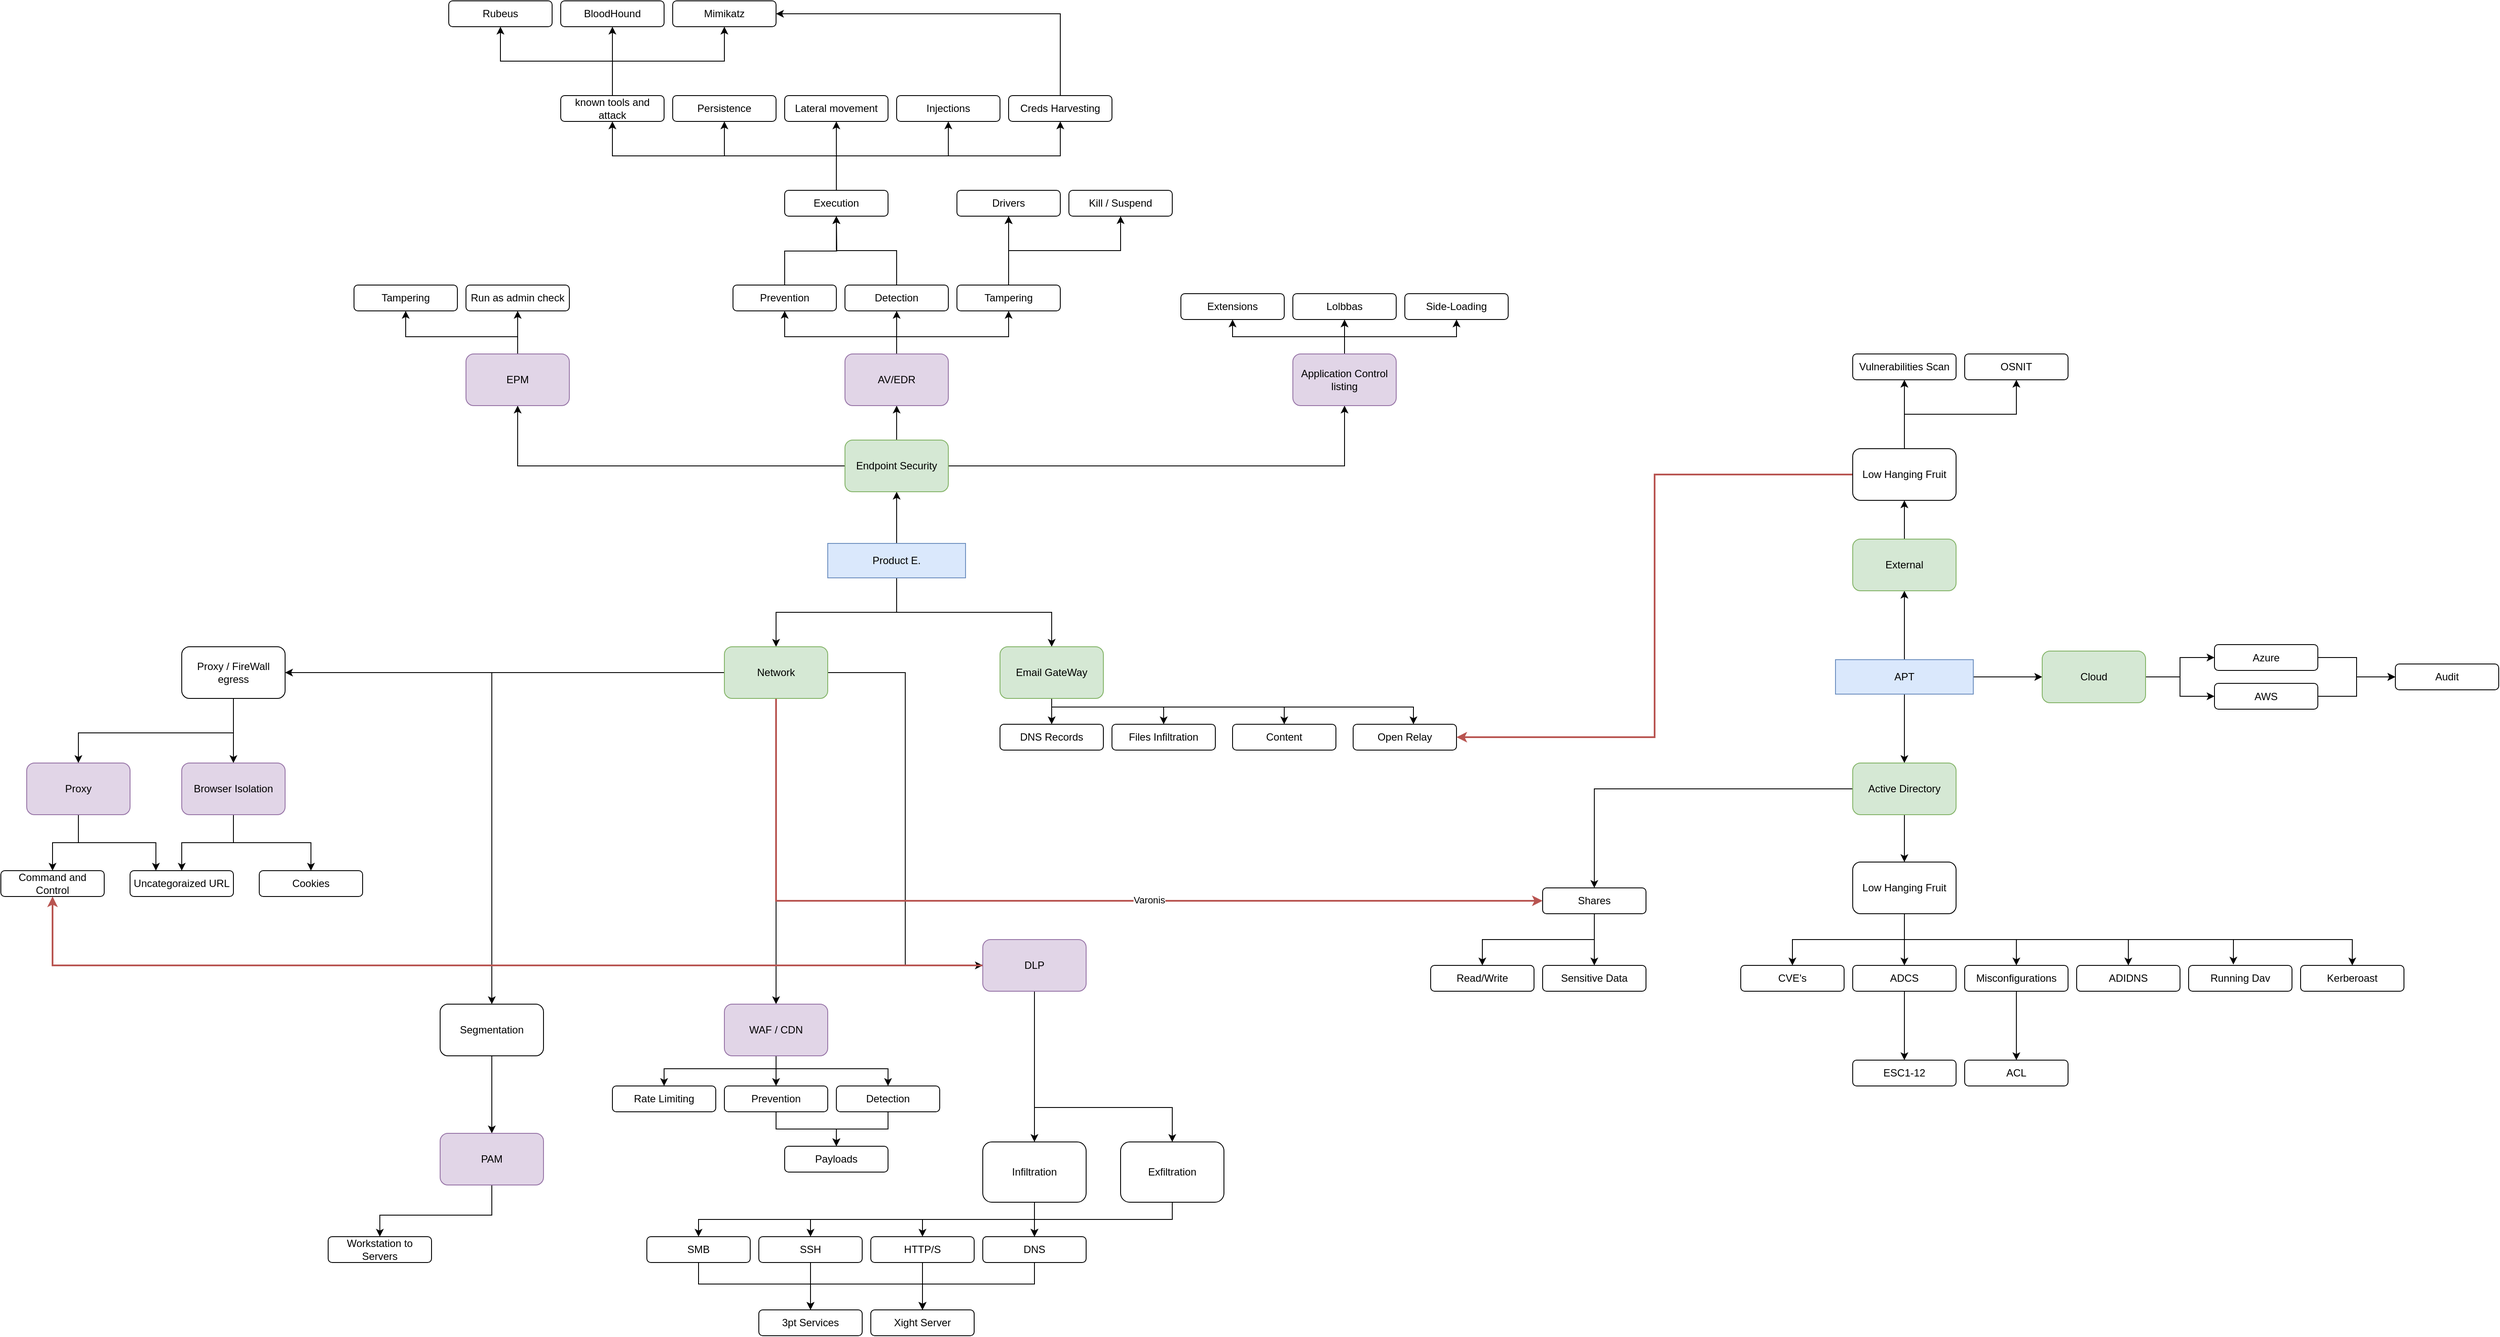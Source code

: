 <mxfile version="22.1.4" type="github">
  <diagram id="WKY5OjDPw6Oxltosxbnt" name="Page-1">
    <mxGraphModel dx="2359" dy="2022" grid="1" gridSize="10" guides="1" tooltips="1" connect="1" arrows="1" fold="1" page="1" pageScale="1" pageWidth="850" pageHeight="1100" math="0" shadow="0">
      <root>
        <mxCell id="0" />
        <mxCell id="1" parent="0" />
        <mxCell id="cOA8pEIspgwsPlg7-5SU-42" style="edgeStyle=orthogonalEdgeStyle;rounded=0;orthogonalLoop=1;jettySize=auto;html=1;entryX=0.5;entryY=0;entryDx=0;entryDy=0;" parent="1" source="cOA8pEIspgwsPlg7-5SU-3" target="cOA8pEIspgwsPlg7-5SU-5" edge="1">
          <mxGeometry relative="1" as="geometry" />
        </mxCell>
        <mxCell id="cOA8pEIspgwsPlg7-5SU-52" style="edgeStyle=orthogonalEdgeStyle;rounded=0;orthogonalLoop=1;jettySize=auto;html=1;" parent="1" source="cOA8pEIspgwsPlg7-5SU-3" target="cOA8pEIspgwsPlg7-5SU-7" edge="1">
          <mxGeometry relative="1" as="geometry">
            <Array as="points">
              <mxPoint x="280" y="280" />
              <mxPoint x="460" y="280" />
            </Array>
          </mxGeometry>
        </mxCell>
        <mxCell id="buJ9CacG_YuytnTNxGgd-8" style="edgeStyle=orthogonalEdgeStyle;rounded=0;orthogonalLoop=1;jettySize=auto;html=1;entryX=0.5;entryY=1;entryDx=0;entryDy=0;" parent="1" source="cOA8pEIspgwsPlg7-5SU-3" target="cOA8pEIspgwsPlg7-5SU-6" edge="1">
          <mxGeometry relative="1" as="geometry" />
        </mxCell>
        <mxCell id="cOA8pEIspgwsPlg7-5SU-3" value="Product E." style="rounded=0;whiteSpace=wrap;html=1;fillColor=#dae8fc;strokeColor=#6c8ebf;" parent="1" vertex="1">
          <mxGeometry x="200" y="200" width="160" height="40" as="geometry" />
        </mxCell>
        <mxCell id="cOA8pEIspgwsPlg7-5SU-55" style="edgeStyle=orthogonalEdgeStyle;rounded=0;orthogonalLoop=1;jettySize=auto;html=1;" parent="1" source="cOA8pEIspgwsPlg7-5SU-4" target="cOA8pEIspgwsPlg7-5SU-8" edge="1">
          <mxGeometry relative="1" as="geometry" />
        </mxCell>
        <mxCell id="gjqITfuBYD3FeMsKbYDt-17" style="edgeStyle=orthogonalEdgeStyle;rounded=0;orthogonalLoop=1;jettySize=auto;html=1;entryX=0.5;entryY=1;entryDx=0;entryDy=0;" parent="1" source="cOA8pEIspgwsPlg7-5SU-4" target="cOA8pEIspgwsPlg7-5SU-53" edge="1">
          <mxGeometry relative="1" as="geometry" />
        </mxCell>
        <mxCell id="_53LT3WHheIqpwOlbUdR-30" style="edgeStyle=orthogonalEdgeStyle;rounded=0;orthogonalLoop=1;jettySize=auto;html=1;entryX=0;entryY=0.5;entryDx=0;entryDy=0;" parent="1" source="cOA8pEIspgwsPlg7-5SU-4" target="_53LT3WHheIqpwOlbUdR-29" edge="1">
          <mxGeometry relative="1" as="geometry" />
        </mxCell>
        <mxCell id="cOA8pEIspgwsPlg7-5SU-4" value="APT" style="rounded=0;whiteSpace=wrap;html=1;fillColor=#dae8fc;strokeColor=#6c8ebf;" parent="1" vertex="1">
          <mxGeometry x="1370" y="335" width="160" height="40" as="geometry" />
        </mxCell>
        <mxCell id="cOA8pEIspgwsPlg7-5SU-11" style="edgeStyle=orthogonalEdgeStyle;rounded=0;orthogonalLoop=1;jettySize=auto;html=1;" parent="1" source="cOA8pEIspgwsPlg7-5SU-5" target="cOA8pEIspgwsPlg7-5SU-10" edge="1">
          <mxGeometry relative="1" as="geometry">
            <mxPoint x="140" y="460" as="sourcePoint" />
          </mxGeometry>
        </mxCell>
        <mxCell id="buJ9CacG_YuytnTNxGgd-16" style="edgeStyle=orthogonalEdgeStyle;rounded=0;orthogonalLoop=1;jettySize=auto;html=1;entryX=0;entryY=0.5;entryDx=0;entryDy=0;" parent="1" source="cOA8pEIspgwsPlg7-5SU-5" target="cOA8pEIspgwsPlg7-5SU-21" edge="1">
          <mxGeometry relative="1" as="geometry" />
        </mxCell>
        <mxCell id="buJ9CacG_YuytnTNxGgd-18" style="edgeStyle=orthogonalEdgeStyle;rounded=0;orthogonalLoop=1;jettySize=auto;html=1;entryX=0.5;entryY=0;entryDx=0;entryDy=0;" parent="1" source="cOA8pEIspgwsPlg7-5SU-5" target="cOA8pEIspgwsPlg7-5SU-12" edge="1">
          <mxGeometry relative="1" as="geometry" />
        </mxCell>
        <mxCell id="y4sfPag-elixPMi7chZE-2" style="edgeStyle=orthogonalEdgeStyle;rounded=0;orthogonalLoop=1;jettySize=auto;html=1;entryX=0;entryY=0.5;entryDx=0;entryDy=0;fillColor=#f8cecc;strokeColor=#b85450;strokeWidth=2;" edge="1" parent="1" source="cOA8pEIspgwsPlg7-5SU-5" target="gjqITfuBYD3FeMsKbYDt-27">
          <mxGeometry relative="1" as="geometry">
            <Array as="points">
              <mxPoint x="140" y="615" />
            </Array>
          </mxGeometry>
        </mxCell>
        <mxCell id="y4sfPag-elixPMi7chZE-26" value="Varonis" style="edgeLabel;html=1;align=center;verticalAlign=middle;resizable=0;points=[];" vertex="1" connectable="0" parent="y4sfPag-elixPMi7chZE-2">
          <mxGeometry x="0.188" y="1" relative="1" as="geometry">
            <mxPoint x="-1" as="offset" />
          </mxGeometry>
        </mxCell>
        <mxCell id="y4sfPag-elixPMi7chZE-3" style="edgeStyle=orthogonalEdgeStyle;rounded=0;orthogonalLoop=1;jettySize=auto;html=1;entryX=1;entryY=0.5;entryDx=0;entryDy=0;" edge="1" parent="1" source="cOA8pEIspgwsPlg7-5SU-5" target="cOA8pEIspgwsPlg7-5SU-40">
          <mxGeometry relative="1" as="geometry" />
        </mxCell>
        <mxCell id="cOA8pEIspgwsPlg7-5SU-5" value="Network" style="rounded=1;whiteSpace=wrap;html=1;fillColor=#d5e8d4;strokeColor=#82b366;" parent="1" vertex="1">
          <mxGeometry x="80" y="320" width="120" height="60" as="geometry" />
        </mxCell>
        <mxCell id="buJ9CacG_YuytnTNxGgd-10" style="edgeStyle=orthogonalEdgeStyle;rounded=0;orthogonalLoop=1;jettySize=auto;html=1;exitX=0.5;exitY=0;exitDx=0;exitDy=0;entryX=0.5;entryY=1;entryDx=0;entryDy=0;" parent="1" source="cOA8pEIspgwsPlg7-5SU-6" target="cOA8pEIspgwsPlg7-5SU-44" edge="1">
          <mxGeometry relative="1" as="geometry" />
        </mxCell>
        <mxCell id="buJ9CacG_YuytnTNxGgd-14" style="edgeStyle=orthogonalEdgeStyle;rounded=0;orthogonalLoop=1;jettySize=auto;html=1;entryX=0.5;entryY=1;entryDx=0;entryDy=0;" parent="1" source="cOA8pEIspgwsPlg7-5SU-6" target="buJ9CacG_YuytnTNxGgd-5" edge="1">
          <mxGeometry relative="1" as="geometry" />
        </mxCell>
        <mxCell id="buJ9CacG_YuytnTNxGgd-15" style="edgeStyle=orthogonalEdgeStyle;rounded=0;orthogonalLoop=1;jettySize=auto;html=1;entryX=0.5;entryY=1;entryDx=0;entryDy=0;" parent="1" source="cOA8pEIspgwsPlg7-5SU-6" target="buJ9CacG_YuytnTNxGgd-4" edge="1">
          <mxGeometry relative="1" as="geometry" />
        </mxCell>
        <mxCell id="cOA8pEIspgwsPlg7-5SU-6" value="Endpoint Security" style="rounded=1;whiteSpace=wrap;html=1;fillColor=#d5e8d4;strokeColor=#82b366;" parent="1" vertex="1">
          <mxGeometry x="220" y="80" width="120" height="60" as="geometry" />
        </mxCell>
        <mxCell id="cOA8pEIspgwsPlg7-5SU-58" style="edgeStyle=orthogonalEdgeStyle;rounded=0;orthogonalLoop=1;jettySize=auto;html=1;" parent="1" source="cOA8pEIspgwsPlg7-5SU-7" target="cOA8pEIspgwsPlg7-5SU-57" edge="1">
          <mxGeometry relative="1" as="geometry" />
        </mxCell>
        <mxCell id="cOA8pEIspgwsPlg7-5SU-62" style="edgeStyle=orthogonalEdgeStyle;rounded=0;orthogonalLoop=1;jettySize=auto;html=1;entryX=0.5;entryY=0;entryDx=0;entryDy=0;" parent="1" source="cOA8pEIspgwsPlg7-5SU-7" target="cOA8pEIspgwsPlg7-5SU-59" edge="1">
          <mxGeometry relative="1" as="geometry">
            <Array as="points">
              <mxPoint x="460" y="390" />
              <mxPoint x="590" y="390" />
            </Array>
          </mxGeometry>
        </mxCell>
        <mxCell id="cOA8pEIspgwsPlg7-5SU-66" style="edgeStyle=orthogonalEdgeStyle;rounded=0;orthogonalLoop=1;jettySize=auto;html=1;" parent="1" source="cOA8pEIspgwsPlg7-5SU-7" target="cOA8pEIspgwsPlg7-5SU-60" edge="1">
          <mxGeometry relative="1" as="geometry">
            <Array as="points">
              <mxPoint x="460" y="390" />
              <mxPoint x="730" y="390" />
            </Array>
          </mxGeometry>
        </mxCell>
        <mxCell id="cOA8pEIspgwsPlg7-5SU-72" style="edgeStyle=orthogonalEdgeStyle;rounded=0;orthogonalLoop=1;jettySize=auto;html=1;" parent="1" source="cOA8pEIspgwsPlg7-5SU-7" target="cOA8pEIspgwsPlg7-5SU-61" edge="1">
          <mxGeometry relative="1" as="geometry">
            <Array as="points">
              <mxPoint x="460" y="390" />
              <mxPoint x="880" y="390" />
            </Array>
          </mxGeometry>
        </mxCell>
        <mxCell id="cOA8pEIspgwsPlg7-5SU-7" value="Email GateWay" style="rounded=1;whiteSpace=wrap;html=1;fillColor=#d5e8d4;strokeColor=#82b366;" parent="1" vertex="1">
          <mxGeometry x="400" y="320" width="120" height="60" as="geometry" />
        </mxCell>
        <mxCell id="gjqITfuBYD3FeMsKbYDt-23" style="edgeStyle=orthogonalEdgeStyle;rounded=0;orthogonalLoop=1;jettySize=auto;html=1;entryX=0.5;entryY=0;entryDx=0;entryDy=0;" parent="1" source="cOA8pEIspgwsPlg7-5SU-8" target="gjqITfuBYD3FeMsKbYDt-18" edge="1">
          <mxGeometry relative="1" as="geometry" />
        </mxCell>
        <mxCell id="gjqITfuBYD3FeMsKbYDt-28" style="edgeStyle=orthogonalEdgeStyle;rounded=0;orthogonalLoop=1;jettySize=auto;html=1;" parent="1" source="cOA8pEIspgwsPlg7-5SU-8" target="gjqITfuBYD3FeMsKbYDt-27" edge="1">
          <mxGeometry relative="1" as="geometry" />
        </mxCell>
        <mxCell id="cOA8pEIspgwsPlg7-5SU-8" value="Active Directory" style="rounded=1;whiteSpace=wrap;html=1;fillColor=#d5e8d4;strokeColor=#82b366;" parent="1" vertex="1">
          <mxGeometry x="1390" y="455" width="120" height="60" as="geometry" />
        </mxCell>
        <mxCell id="buJ9CacG_YuytnTNxGgd-25" style="edgeStyle=orthogonalEdgeStyle;rounded=0;orthogonalLoop=1;jettySize=auto;html=1;entryX=0.5;entryY=0;entryDx=0;entryDy=0;" parent="1" source="cOA8pEIspgwsPlg7-5SU-10" target="cOA8pEIspgwsPlg7-5SU-17" edge="1">
          <mxGeometry relative="1" as="geometry">
            <Array as="points">
              <mxPoint x="140" y="810" />
              <mxPoint x="10" y="810" />
            </Array>
          </mxGeometry>
        </mxCell>
        <mxCell id="y4sfPag-elixPMi7chZE-29" style="edgeStyle=orthogonalEdgeStyle;rounded=0;orthogonalLoop=1;jettySize=auto;html=1;" edge="1" parent="1" source="cOA8pEIspgwsPlg7-5SU-10" target="y4sfPag-elixPMi7chZE-27">
          <mxGeometry relative="1" as="geometry" />
        </mxCell>
        <mxCell id="y4sfPag-elixPMi7chZE-31" style="edgeStyle=orthogonalEdgeStyle;rounded=0;orthogonalLoop=1;jettySize=auto;html=1;entryX=0.5;entryY=0;entryDx=0;entryDy=0;" edge="1" parent="1" source="cOA8pEIspgwsPlg7-5SU-10" target="y4sfPag-elixPMi7chZE-28">
          <mxGeometry relative="1" as="geometry">
            <Array as="points">
              <mxPoint x="140" y="810" />
              <mxPoint x="270" y="810" />
            </Array>
          </mxGeometry>
        </mxCell>
        <mxCell id="cOA8pEIspgwsPlg7-5SU-10" value="WAF / CDN" style="rounded=1;whiteSpace=wrap;html=1;fillColor=#e1d5e7;strokeColor=#9673a6;" parent="1" vertex="1">
          <mxGeometry x="80" y="735" width="120" height="60" as="geometry" />
        </mxCell>
        <mxCell id="buJ9CacG_YuytnTNxGgd-1" style="edgeStyle=orthogonalEdgeStyle;rounded=0;orthogonalLoop=1;jettySize=auto;html=1;" parent="1" source="cOA8pEIspgwsPlg7-5SU-12" edge="1">
          <mxGeometry relative="1" as="geometry">
            <mxPoint x="-190" y="885" as="targetPoint" />
          </mxGeometry>
        </mxCell>
        <mxCell id="cOA8pEIspgwsPlg7-5SU-12" value="Segmentation" style="rounded=1;whiteSpace=wrap;html=1;" parent="1" vertex="1">
          <mxGeometry x="-250" y="735" width="120" height="60" as="geometry" />
        </mxCell>
        <mxCell id="cOA8pEIspgwsPlg7-5SU-14" value="Payloads" style="rounded=1;whiteSpace=wrap;html=1;" parent="1" vertex="1">
          <mxGeometry x="150" y="900" width="120" height="30" as="geometry" />
        </mxCell>
        <mxCell id="cOA8pEIspgwsPlg7-5SU-17" value="Rate Limiting" style="rounded=1;whiteSpace=wrap;html=1;" parent="1" vertex="1">
          <mxGeometry x="-50" y="830" width="120" height="30" as="geometry" />
        </mxCell>
        <mxCell id="cOA8pEIspgwsPlg7-5SU-24" style="edgeStyle=orthogonalEdgeStyle;rounded=0;orthogonalLoop=1;jettySize=auto;html=1;" parent="1" source="cOA8pEIspgwsPlg7-5SU-21" target="cOA8pEIspgwsPlg7-5SU-23" edge="1">
          <mxGeometry relative="1" as="geometry" />
        </mxCell>
        <mxCell id="cOA8pEIspgwsPlg7-5SU-26" style="edgeStyle=orthogonalEdgeStyle;rounded=0;orthogonalLoop=1;jettySize=auto;html=1;entryX=0.5;entryY=0;entryDx=0;entryDy=0;" parent="1" source="cOA8pEIspgwsPlg7-5SU-21" target="cOA8pEIspgwsPlg7-5SU-25" edge="1">
          <mxGeometry relative="1" as="geometry">
            <Array as="points">
              <mxPoint x="440" y="855" />
              <mxPoint x="600" y="855" />
            </Array>
          </mxGeometry>
        </mxCell>
        <mxCell id="y4sfPag-elixPMi7chZE-9" style="edgeStyle=orthogonalEdgeStyle;rounded=0;orthogonalLoop=1;jettySize=auto;html=1;entryX=0.5;entryY=1;entryDx=0;entryDy=0;fillColor=#f8cecc;strokeColor=#b85450;strokeWidth=2;" edge="1" parent="1" source="cOA8pEIspgwsPlg7-5SU-21" target="_53LT3WHheIqpwOlbUdR-2">
          <mxGeometry relative="1" as="geometry" />
        </mxCell>
        <mxCell id="cOA8pEIspgwsPlg7-5SU-21" value="DLP" style="rounded=1;whiteSpace=wrap;html=1;fillColor=#e1d5e7;strokeColor=#9673a6;" parent="1" vertex="1">
          <mxGeometry x="380" y="660" width="120" height="60" as="geometry" />
        </mxCell>
        <mxCell id="cOA8pEIspgwsPlg7-5SU-28" value="" style="edgeStyle=orthogonalEdgeStyle;rounded=0;orthogonalLoop=1;jettySize=auto;html=1;" parent="1" source="cOA8pEIspgwsPlg7-5SU-23" target="cOA8pEIspgwsPlg7-5SU-27" edge="1">
          <mxGeometry relative="1" as="geometry" />
        </mxCell>
        <mxCell id="buJ9CacG_YuytnTNxGgd-32" style="edgeStyle=orthogonalEdgeStyle;rounded=0;orthogonalLoop=1;jettySize=auto;html=1;entryX=0.5;entryY=0;entryDx=0;entryDy=0;" parent="1" source="cOA8pEIspgwsPlg7-5SU-23" target="buJ9CacG_YuytnTNxGgd-31" edge="1">
          <mxGeometry relative="1" as="geometry">
            <Array as="points">
              <mxPoint x="440" y="985" />
              <mxPoint x="50" y="985" />
            </Array>
          </mxGeometry>
        </mxCell>
        <mxCell id="cOA8pEIspgwsPlg7-5SU-23" value="Infiltration" style="rounded=1;whiteSpace=wrap;html=1;" parent="1" vertex="1">
          <mxGeometry x="380" y="895" width="120" height="70" as="geometry" />
        </mxCell>
        <mxCell id="cOA8pEIspgwsPlg7-5SU-36" value="" style="edgeStyle=orthogonalEdgeStyle;rounded=0;orthogonalLoop=1;jettySize=auto;html=1;entryX=0.5;entryY=0;entryDx=0;entryDy=0;" parent="1" source="cOA8pEIspgwsPlg7-5SU-25" target="cOA8pEIspgwsPlg7-5SU-27" edge="1">
          <mxGeometry relative="1" as="geometry">
            <mxPoint x="600" y="1050" as="targetPoint" />
            <Array as="points">
              <mxPoint x="600" y="985" />
              <mxPoint x="440" y="985" />
            </Array>
          </mxGeometry>
        </mxCell>
        <mxCell id="cOA8pEIspgwsPlg7-5SU-38" style="edgeStyle=orthogonalEdgeStyle;rounded=0;orthogonalLoop=1;jettySize=auto;html=1;" parent="1" source="cOA8pEIspgwsPlg7-5SU-25" target="cOA8pEIspgwsPlg7-5SU-29" edge="1">
          <mxGeometry relative="1" as="geometry">
            <Array as="points">
              <mxPoint x="600" y="985" />
              <mxPoint x="310" y="985" />
            </Array>
          </mxGeometry>
        </mxCell>
        <mxCell id="cOA8pEIspgwsPlg7-5SU-39" style="edgeStyle=orthogonalEdgeStyle;rounded=0;orthogonalLoop=1;jettySize=auto;html=1;entryX=0.5;entryY=0;entryDx=0;entryDy=0;" parent="1" source="cOA8pEIspgwsPlg7-5SU-25" target="cOA8pEIspgwsPlg7-5SU-30" edge="1">
          <mxGeometry relative="1" as="geometry">
            <Array as="points">
              <mxPoint x="600" y="985" />
              <mxPoint x="180" y="985" />
            </Array>
          </mxGeometry>
        </mxCell>
        <mxCell id="cOA8pEIspgwsPlg7-5SU-25" value="Exfiltration" style="rounded=1;whiteSpace=wrap;html=1;" parent="1" vertex="1">
          <mxGeometry x="540" y="895" width="120" height="70" as="geometry" />
        </mxCell>
        <mxCell id="y4sfPag-elixPMi7chZE-15" style="edgeStyle=orthogonalEdgeStyle;rounded=0;orthogonalLoop=1;jettySize=auto;html=1;entryX=0.5;entryY=0;entryDx=0;entryDy=0;" edge="1" parent="1" source="cOA8pEIspgwsPlg7-5SU-27" target="y4sfPag-elixPMi7chZE-10">
          <mxGeometry relative="1" as="geometry">
            <Array as="points">
              <mxPoint x="440" y="1060" />
              <mxPoint x="310" y="1060" />
            </Array>
          </mxGeometry>
        </mxCell>
        <mxCell id="cOA8pEIspgwsPlg7-5SU-27" value="DNS" style="rounded=1;whiteSpace=wrap;html=1;" parent="1" vertex="1">
          <mxGeometry x="380" y="1005" width="120" height="30" as="geometry" />
        </mxCell>
        <mxCell id="y4sfPag-elixPMi7chZE-16" style="edgeStyle=orthogonalEdgeStyle;rounded=0;orthogonalLoop=1;jettySize=auto;html=1;" edge="1" parent="1" source="cOA8pEIspgwsPlg7-5SU-29">
          <mxGeometry relative="1" as="geometry">
            <mxPoint x="310" y="1110.0" as="targetPoint" />
          </mxGeometry>
        </mxCell>
        <mxCell id="y4sfPag-elixPMi7chZE-17" style="edgeStyle=orthogonalEdgeStyle;rounded=0;orthogonalLoop=1;jettySize=auto;html=1;" edge="1" parent="1" source="cOA8pEIspgwsPlg7-5SU-29" target="y4sfPag-elixPMi7chZE-14">
          <mxGeometry relative="1" as="geometry">
            <Array as="points">
              <mxPoint x="310" y="1060" />
              <mxPoint x="180" y="1060" />
            </Array>
          </mxGeometry>
        </mxCell>
        <mxCell id="cOA8pEIspgwsPlg7-5SU-29" value="HTTP/S" style="rounded=1;whiteSpace=wrap;html=1;" parent="1" vertex="1">
          <mxGeometry x="250" y="1005" width="120" height="30" as="geometry" />
        </mxCell>
        <mxCell id="y4sfPag-elixPMi7chZE-18" style="edgeStyle=orthogonalEdgeStyle;rounded=0;orthogonalLoop=1;jettySize=auto;html=1;entryX=0.5;entryY=0;entryDx=0;entryDy=0;" edge="1" parent="1" source="cOA8pEIspgwsPlg7-5SU-30" target="y4sfPag-elixPMi7chZE-14">
          <mxGeometry relative="1" as="geometry" />
        </mxCell>
        <mxCell id="y4sfPag-elixPMi7chZE-19" style="edgeStyle=orthogonalEdgeStyle;rounded=0;orthogonalLoop=1;jettySize=auto;html=1;entryX=0.5;entryY=0;entryDx=0;entryDy=0;" edge="1" parent="1" source="cOA8pEIspgwsPlg7-5SU-30" target="y4sfPag-elixPMi7chZE-10">
          <mxGeometry relative="1" as="geometry">
            <Array as="points">
              <mxPoint x="180" y="1060" />
              <mxPoint x="310" y="1060" />
            </Array>
          </mxGeometry>
        </mxCell>
        <mxCell id="cOA8pEIspgwsPlg7-5SU-30" value="SSH" style="rounded=1;whiteSpace=wrap;html=1;" parent="1" vertex="1">
          <mxGeometry x="120" y="1005" width="120" height="30" as="geometry" />
        </mxCell>
        <mxCell id="buJ9CacG_YuytnTNxGgd-29" style="edgeStyle=orthogonalEdgeStyle;rounded=0;orthogonalLoop=1;jettySize=auto;html=1;entryX=0.5;entryY=0;entryDx=0;entryDy=0;" parent="1" source="cOA8pEIspgwsPlg7-5SU-40" target="buJ9CacG_YuytnTNxGgd-27" edge="1">
          <mxGeometry relative="1" as="geometry" />
        </mxCell>
        <mxCell id="y4sfPag-elixPMi7chZE-8" style="edgeStyle=orthogonalEdgeStyle;rounded=0;orthogonalLoop=1;jettySize=auto;html=1;" edge="1" parent="1" source="cOA8pEIspgwsPlg7-5SU-40" target="y4sfPag-elixPMi7chZE-1">
          <mxGeometry relative="1" as="geometry">
            <Array as="points">
              <mxPoint x="-490" y="420" />
              <mxPoint x="-670" y="420" />
            </Array>
          </mxGeometry>
        </mxCell>
        <mxCell id="cOA8pEIspgwsPlg7-5SU-40" value="Proxy / FireWall egress" style="rounded=1;whiteSpace=wrap;html=1;" parent="1" vertex="1">
          <mxGeometry x="-550" y="320" width="120" height="60" as="geometry" />
        </mxCell>
        <mxCell id="buJ9CacG_YuytnTNxGgd-11" style="edgeStyle=orthogonalEdgeStyle;rounded=0;orthogonalLoop=1;jettySize=auto;html=1;" parent="1" source="cOA8pEIspgwsPlg7-5SU-44" target="cOA8pEIspgwsPlg7-5SU-48" edge="1">
          <mxGeometry relative="1" as="geometry" />
        </mxCell>
        <mxCell id="buJ9CacG_YuytnTNxGgd-12" style="edgeStyle=orthogonalEdgeStyle;rounded=0;orthogonalLoop=1;jettySize=auto;html=1;entryX=0.5;entryY=1;entryDx=0;entryDy=0;" parent="1" source="cOA8pEIspgwsPlg7-5SU-44" target="cOA8pEIspgwsPlg7-5SU-49" edge="1">
          <mxGeometry relative="1" as="geometry">
            <Array as="points">
              <mxPoint x="280" y="-40" />
              <mxPoint x="410" y="-40" />
            </Array>
          </mxGeometry>
        </mxCell>
        <mxCell id="buJ9CacG_YuytnTNxGgd-13" style="edgeStyle=orthogonalEdgeStyle;rounded=0;orthogonalLoop=1;jettySize=auto;html=1;entryX=0.5;entryY=1;entryDx=0;entryDy=0;" parent="1" source="cOA8pEIspgwsPlg7-5SU-44" target="cOA8pEIspgwsPlg7-5SU-46" edge="1">
          <mxGeometry relative="1" as="geometry">
            <Array as="points">
              <mxPoint x="280" y="-40" />
              <mxPoint x="150" y="-40" />
            </Array>
          </mxGeometry>
        </mxCell>
        <mxCell id="cOA8pEIspgwsPlg7-5SU-44" value="AV/EDR" style="rounded=1;whiteSpace=wrap;html=1;fillColor=#e1d5e7;strokeColor=#9673a6;" parent="1" vertex="1">
          <mxGeometry x="220" y="-20" width="120" height="60" as="geometry" />
        </mxCell>
        <mxCell id="gjqITfuBYD3FeMsKbYDt-8" style="edgeStyle=orthogonalEdgeStyle;rounded=0;orthogonalLoop=1;jettySize=auto;html=1;" parent="1" source="cOA8pEIspgwsPlg7-5SU-46" edge="1">
          <mxGeometry relative="1" as="geometry">
            <mxPoint x="210" y="-180" as="targetPoint" />
          </mxGeometry>
        </mxCell>
        <mxCell id="cOA8pEIspgwsPlg7-5SU-46" value="Prevention" style="rounded=1;whiteSpace=wrap;html=1;" parent="1" vertex="1">
          <mxGeometry x="90" y="-100" width="120" height="30" as="geometry" />
        </mxCell>
        <mxCell id="gjqITfuBYD3FeMsKbYDt-7" style="edgeStyle=orthogonalEdgeStyle;rounded=0;orthogonalLoop=1;jettySize=auto;html=1;" parent="1" source="cOA8pEIspgwsPlg7-5SU-48" target="gjqITfuBYD3FeMsKbYDt-6" edge="1">
          <mxGeometry relative="1" as="geometry" />
        </mxCell>
        <mxCell id="cOA8pEIspgwsPlg7-5SU-48" value="Detection" style="rounded=1;whiteSpace=wrap;html=1;" parent="1" vertex="1">
          <mxGeometry x="220" y="-100" width="120" height="30" as="geometry" />
        </mxCell>
        <mxCell id="gjqITfuBYD3FeMsKbYDt-2" value="" style="edgeStyle=orthogonalEdgeStyle;rounded=0;orthogonalLoop=1;jettySize=auto;html=1;" parent="1" source="cOA8pEIspgwsPlg7-5SU-49" target="gjqITfuBYD3FeMsKbYDt-1" edge="1">
          <mxGeometry relative="1" as="geometry" />
        </mxCell>
        <mxCell id="gjqITfuBYD3FeMsKbYDt-3" value="" style="edgeStyle=orthogonalEdgeStyle;rounded=0;orthogonalLoop=1;jettySize=auto;html=1;" parent="1" source="cOA8pEIspgwsPlg7-5SU-49" target="gjqITfuBYD3FeMsKbYDt-1" edge="1">
          <mxGeometry relative="1" as="geometry" />
        </mxCell>
        <mxCell id="gjqITfuBYD3FeMsKbYDt-5" style="edgeStyle=orthogonalEdgeStyle;rounded=0;orthogonalLoop=1;jettySize=auto;html=1;entryX=0.5;entryY=1;entryDx=0;entryDy=0;" parent="1" source="cOA8pEIspgwsPlg7-5SU-49" target="gjqITfuBYD3FeMsKbYDt-4" edge="1">
          <mxGeometry relative="1" as="geometry">
            <Array as="points">
              <mxPoint x="410" y="-140" />
              <mxPoint x="540" y="-140" />
            </Array>
          </mxGeometry>
        </mxCell>
        <mxCell id="cOA8pEIspgwsPlg7-5SU-49" value="Tampering" style="rounded=1;whiteSpace=wrap;html=1;" parent="1" vertex="1">
          <mxGeometry x="350" y="-100" width="120" height="30" as="geometry" />
        </mxCell>
        <mxCell id="gjqITfuBYD3FeMsKbYDt-24" style="edgeStyle=orthogonalEdgeStyle;rounded=0;orthogonalLoop=1;jettySize=auto;html=1;entryX=0.5;entryY=1;entryDx=0;entryDy=0;" parent="1" source="cOA8pEIspgwsPlg7-5SU-53" target="gjqITfuBYD3FeMsKbYDt-19" edge="1">
          <mxGeometry relative="1" as="geometry" />
        </mxCell>
        <mxCell id="cOA8pEIspgwsPlg7-5SU-53" value="External" style="rounded=1;whiteSpace=wrap;html=1;fillColor=#d5e8d4;strokeColor=#82b366;" parent="1" vertex="1">
          <mxGeometry x="1390" y="195" width="120" height="60" as="geometry" />
        </mxCell>
        <mxCell id="cOA8pEIspgwsPlg7-5SU-57" value="DNS Records" style="rounded=1;whiteSpace=wrap;html=1;" parent="1" vertex="1">
          <mxGeometry x="400" y="410" width="120" height="30" as="geometry" />
        </mxCell>
        <mxCell id="cOA8pEIspgwsPlg7-5SU-59" value="Files Infiltration" style="rounded=1;whiteSpace=wrap;html=1;" parent="1" vertex="1">
          <mxGeometry x="530" y="410" width="120" height="30" as="geometry" />
        </mxCell>
        <mxCell id="cOA8pEIspgwsPlg7-5SU-60" value="Content" style="rounded=1;whiteSpace=wrap;html=1;" parent="1" vertex="1">
          <mxGeometry x="670" y="410" width="120" height="30" as="geometry" />
        </mxCell>
        <mxCell id="cOA8pEIspgwsPlg7-5SU-61" value="Open Relay" style="rounded=1;whiteSpace=wrap;html=1;" parent="1" vertex="1">
          <mxGeometry x="810" y="410" width="120" height="30" as="geometry" />
        </mxCell>
        <mxCell id="buJ9CacG_YuytnTNxGgd-20" style="edgeStyle=orthogonalEdgeStyle;rounded=0;orthogonalLoop=1;jettySize=auto;html=1;" parent="1" source="buJ9CacG_YuytnTNxGgd-2" target="buJ9CacG_YuytnTNxGgd-19" edge="1">
          <mxGeometry relative="1" as="geometry">
            <Array as="points">
              <mxPoint x="-190" y="980" />
              <mxPoint x="-320" y="980" />
            </Array>
          </mxGeometry>
        </mxCell>
        <mxCell id="buJ9CacG_YuytnTNxGgd-2" value="PAM" style="rounded=1;whiteSpace=wrap;html=1;fillColor=#e1d5e7;strokeColor=#9673a6;" parent="1" vertex="1">
          <mxGeometry x="-250" y="885" width="120" height="60" as="geometry" />
        </mxCell>
        <mxCell id="buJ9CacG_YuytnTNxGgd-22" style="edgeStyle=orthogonalEdgeStyle;rounded=0;orthogonalLoop=1;jettySize=auto;html=1;entryX=0.5;entryY=1;entryDx=0;entryDy=0;" parent="1" source="buJ9CacG_YuytnTNxGgd-4" target="buJ9CacG_YuytnTNxGgd-21" edge="1">
          <mxGeometry relative="1" as="geometry" />
        </mxCell>
        <mxCell id="gjqITfuBYD3FeMsKbYDt-10" style="edgeStyle=orthogonalEdgeStyle;rounded=0;orthogonalLoop=1;jettySize=auto;html=1;" parent="1" source="buJ9CacG_YuytnTNxGgd-4" target="gjqITfuBYD3FeMsKbYDt-9" edge="1">
          <mxGeometry relative="1" as="geometry">
            <Array as="points">
              <mxPoint x="-160" y="-40" />
              <mxPoint x="-290" y="-40" />
            </Array>
          </mxGeometry>
        </mxCell>
        <mxCell id="buJ9CacG_YuytnTNxGgd-4" value="EPM" style="rounded=1;whiteSpace=wrap;html=1;fillColor=#e1d5e7;strokeColor=#9673a6;" parent="1" vertex="1">
          <mxGeometry x="-220" y="-20" width="120" height="60" as="geometry" />
        </mxCell>
        <mxCell id="gjqITfuBYD3FeMsKbYDt-14" style="edgeStyle=orthogonalEdgeStyle;rounded=0;orthogonalLoop=1;jettySize=auto;html=1;entryX=0.5;entryY=1;entryDx=0;entryDy=0;" parent="1" source="buJ9CacG_YuytnTNxGgd-5" target="gjqITfuBYD3FeMsKbYDt-11" edge="1">
          <mxGeometry relative="1" as="geometry" />
        </mxCell>
        <mxCell id="gjqITfuBYD3FeMsKbYDt-15" style="edgeStyle=orthogonalEdgeStyle;rounded=0;orthogonalLoop=1;jettySize=auto;html=1;entryX=0.5;entryY=1;entryDx=0;entryDy=0;" parent="1" source="buJ9CacG_YuytnTNxGgd-5" target="gjqITfuBYD3FeMsKbYDt-13" edge="1">
          <mxGeometry relative="1" as="geometry">
            <Array as="points">
              <mxPoint x="800" y="-40" />
              <mxPoint x="670" y="-40" />
            </Array>
          </mxGeometry>
        </mxCell>
        <mxCell id="gjqITfuBYD3FeMsKbYDt-16" style="edgeStyle=orthogonalEdgeStyle;rounded=0;orthogonalLoop=1;jettySize=auto;html=1;entryX=0.5;entryY=1;entryDx=0;entryDy=0;" parent="1" source="buJ9CacG_YuytnTNxGgd-5" target="gjqITfuBYD3FeMsKbYDt-12" edge="1">
          <mxGeometry relative="1" as="geometry">
            <Array as="points">
              <mxPoint x="800" y="-40" />
              <mxPoint x="930" y="-40" />
            </Array>
          </mxGeometry>
        </mxCell>
        <mxCell id="buJ9CacG_YuytnTNxGgd-5" value="Application Control listing" style="rounded=1;whiteSpace=wrap;html=1;fillColor=#e1d5e7;strokeColor=#9673a6;" parent="1" vertex="1">
          <mxGeometry x="740" y="-20" width="120" height="60" as="geometry" />
        </mxCell>
        <mxCell id="buJ9CacG_YuytnTNxGgd-19" value="Workstation to Servers" style="rounded=1;whiteSpace=wrap;html=1;" parent="1" vertex="1">
          <mxGeometry x="-380" y="1005" width="120" height="30" as="geometry" />
        </mxCell>
        <mxCell id="buJ9CacG_YuytnTNxGgd-21" value="Run as admin check" style="rounded=1;whiteSpace=wrap;html=1;" parent="1" vertex="1">
          <mxGeometry x="-220" y="-100" width="120" height="30" as="geometry" />
        </mxCell>
        <mxCell id="buJ9CacG_YuytnTNxGgd-26" value="Cookies" style="rounded=1;whiteSpace=wrap;html=1;" parent="1" vertex="1">
          <mxGeometry x="-460" y="580" width="120" height="30" as="geometry" />
        </mxCell>
        <mxCell id="y4sfPag-elixPMi7chZE-4" style="edgeStyle=orthogonalEdgeStyle;rounded=0;orthogonalLoop=1;jettySize=auto;html=1;entryX=0.5;entryY=0;entryDx=0;entryDy=0;" edge="1" parent="1" source="buJ9CacG_YuytnTNxGgd-27" target="buJ9CacG_YuytnTNxGgd-26">
          <mxGeometry relative="1" as="geometry" />
        </mxCell>
        <mxCell id="y4sfPag-elixPMi7chZE-5" style="edgeStyle=orthogonalEdgeStyle;rounded=0;orthogonalLoop=1;jettySize=auto;html=1;entryX=0.5;entryY=0;entryDx=0;entryDy=0;" edge="1" parent="1" source="buJ9CacG_YuytnTNxGgd-27" target="_53LT3WHheIqpwOlbUdR-3">
          <mxGeometry relative="1" as="geometry" />
        </mxCell>
        <mxCell id="buJ9CacG_YuytnTNxGgd-27" value="Browser Isolation" style="rounded=1;whiteSpace=wrap;html=1;fillColor=#e1d5e7;strokeColor=#9673a6;" parent="1" vertex="1">
          <mxGeometry x="-550" y="455" width="120" height="60" as="geometry" />
        </mxCell>
        <mxCell id="y4sfPag-elixPMi7chZE-20" style="edgeStyle=orthogonalEdgeStyle;rounded=0;orthogonalLoop=1;jettySize=auto;html=1;entryX=0.5;entryY=0;entryDx=0;entryDy=0;" edge="1" parent="1" source="buJ9CacG_YuytnTNxGgd-31" target="y4sfPag-elixPMi7chZE-10">
          <mxGeometry relative="1" as="geometry">
            <Array as="points">
              <mxPoint x="50" y="1060" />
              <mxPoint x="310" y="1060" />
            </Array>
          </mxGeometry>
        </mxCell>
        <mxCell id="buJ9CacG_YuytnTNxGgd-31" value="SMB" style="rounded=1;whiteSpace=wrap;html=1;" parent="1" vertex="1">
          <mxGeometry x="-10" y="1005" width="120" height="30" as="geometry" />
        </mxCell>
        <mxCell id="gjqITfuBYD3FeMsKbYDt-1" value="Drivers" style="rounded=1;whiteSpace=wrap;html=1;" parent="1" vertex="1">
          <mxGeometry x="350" y="-210" width="120" height="30" as="geometry" />
        </mxCell>
        <mxCell id="gjqITfuBYD3FeMsKbYDt-4" value="Kill / Suspend" style="rounded=1;whiteSpace=wrap;html=1;" parent="1" vertex="1">
          <mxGeometry x="480" y="-210" width="120" height="30" as="geometry" />
        </mxCell>
        <mxCell id="_53LT3WHheIqpwOlbUdR-7" value="" style="edgeStyle=orthogonalEdgeStyle;rounded=0;orthogonalLoop=1;jettySize=auto;html=1;" parent="1" source="gjqITfuBYD3FeMsKbYDt-6" target="_53LT3WHheIqpwOlbUdR-6" edge="1">
          <mxGeometry relative="1" as="geometry" />
        </mxCell>
        <mxCell id="_53LT3WHheIqpwOlbUdR-10" style="edgeStyle=orthogonalEdgeStyle;rounded=0;orthogonalLoop=1;jettySize=auto;html=1;entryX=0.5;entryY=1;entryDx=0;entryDy=0;" parent="1" source="gjqITfuBYD3FeMsKbYDt-6" target="_53LT3WHheIqpwOlbUdR-8" edge="1">
          <mxGeometry relative="1" as="geometry">
            <Array as="points">
              <mxPoint x="210" y="-250" />
              <mxPoint x="340" y="-250" />
            </Array>
          </mxGeometry>
        </mxCell>
        <mxCell id="_53LT3WHheIqpwOlbUdR-11" style="edgeStyle=orthogonalEdgeStyle;rounded=0;orthogonalLoop=1;jettySize=auto;html=1;entryX=0.5;entryY=1;entryDx=0;entryDy=0;" parent="1" source="gjqITfuBYD3FeMsKbYDt-6" target="_53LT3WHheIqpwOlbUdR-9" edge="1">
          <mxGeometry relative="1" as="geometry">
            <Array as="points">
              <mxPoint x="210" y="-250" />
              <mxPoint x="80" y="-250" />
            </Array>
          </mxGeometry>
        </mxCell>
        <mxCell id="_53LT3WHheIqpwOlbUdR-18" style="edgeStyle=orthogonalEdgeStyle;rounded=0;orthogonalLoop=1;jettySize=auto;html=1;entryX=0.5;entryY=1;entryDx=0;entryDy=0;" parent="1" source="gjqITfuBYD3FeMsKbYDt-6" target="_53LT3WHheIqpwOlbUdR-17" edge="1">
          <mxGeometry relative="1" as="geometry">
            <Array as="points">
              <mxPoint x="210" y="-250" />
              <mxPoint x="470" y="-250" />
            </Array>
          </mxGeometry>
        </mxCell>
        <mxCell id="_53LT3WHheIqpwOlbUdR-22" style="edgeStyle=orthogonalEdgeStyle;rounded=0;orthogonalLoop=1;jettySize=auto;html=1;entryX=0.5;entryY=1;entryDx=0;entryDy=0;" parent="1" source="gjqITfuBYD3FeMsKbYDt-6" target="_53LT3WHheIqpwOlbUdR-12" edge="1">
          <mxGeometry relative="1" as="geometry">
            <Array as="points">
              <mxPoint x="210" y="-250" />
              <mxPoint x="-50" y="-250" />
            </Array>
          </mxGeometry>
        </mxCell>
        <mxCell id="gjqITfuBYD3FeMsKbYDt-6" value="Execution" style="rounded=1;whiteSpace=wrap;html=1;" parent="1" vertex="1">
          <mxGeometry x="150" y="-210" width="120" height="30" as="geometry" />
        </mxCell>
        <mxCell id="gjqITfuBYD3FeMsKbYDt-9" value="Tampering" style="rounded=1;whiteSpace=wrap;html=1;" parent="1" vertex="1">
          <mxGeometry x="-350" y="-100" width="120" height="30" as="geometry" />
        </mxCell>
        <mxCell id="gjqITfuBYD3FeMsKbYDt-11" value="Lolbbas" style="rounded=1;whiteSpace=wrap;html=1;" parent="1" vertex="1">
          <mxGeometry x="740" y="-90" width="120" height="30" as="geometry" />
        </mxCell>
        <mxCell id="gjqITfuBYD3FeMsKbYDt-12" value="Side-Loading" style="rounded=1;whiteSpace=wrap;html=1;" parent="1" vertex="1">
          <mxGeometry x="870" y="-90" width="120" height="30" as="geometry" />
        </mxCell>
        <mxCell id="gjqITfuBYD3FeMsKbYDt-13" value="Extensions" style="rounded=1;whiteSpace=wrap;html=1;" parent="1" vertex="1">
          <mxGeometry x="610" y="-90" width="120" height="30" as="geometry" />
        </mxCell>
        <mxCell id="gjqITfuBYD3FeMsKbYDt-37" style="edgeStyle=orthogonalEdgeStyle;rounded=0;orthogonalLoop=1;jettySize=auto;html=1;entryX=0.5;entryY=0;entryDx=0;entryDy=0;" parent="1" source="gjqITfuBYD3FeMsKbYDt-18" target="gjqITfuBYD3FeMsKbYDt-20" edge="1">
          <mxGeometry relative="1" as="geometry" />
        </mxCell>
        <mxCell id="gjqITfuBYD3FeMsKbYDt-38" style="edgeStyle=orthogonalEdgeStyle;rounded=0;orthogonalLoop=1;jettySize=auto;html=1;entryX=0.5;entryY=0;entryDx=0;entryDy=0;" parent="1" source="gjqITfuBYD3FeMsKbYDt-18" target="gjqITfuBYD3FeMsKbYDt-21" edge="1">
          <mxGeometry relative="1" as="geometry">
            <Array as="points">
              <mxPoint x="1450" y="660" />
              <mxPoint x="1320" y="660" />
            </Array>
          </mxGeometry>
        </mxCell>
        <mxCell id="gjqITfuBYD3FeMsKbYDt-39" style="edgeStyle=orthogonalEdgeStyle;rounded=0;orthogonalLoop=1;jettySize=auto;html=1;entryX=0.5;entryY=0;entryDx=0;entryDy=0;" parent="1" source="gjqITfuBYD3FeMsKbYDt-18" target="gjqITfuBYD3FeMsKbYDt-22" edge="1">
          <mxGeometry relative="1" as="geometry">
            <Array as="points">
              <mxPoint x="1450" y="660" />
              <mxPoint x="1580" y="660" />
            </Array>
          </mxGeometry>
        </mxCell>
        <mxCell id="_53LT3WHheIqpwOlbUdR-25" style="edgeStyle=orthogonalEdgeStyle;rounded=0;orthogonalLoop=1;jettySize=auto;html=1;entryX=0.5;entryY=0;entryDx=0;entryDy=0;" parent="1" source="gjqITfuBYD3FeMsKbYDt-18" target="_53LT3WHheIqpwOlbUdR-23" edge="1">
          <mxGeometry relative="1" as="geometry">
            <Array as="points">
              <mxPoint x="1450" y="660" />
              <mxPoint x="1710" y="660" />
            </Array>
          </mxGeometry>
        </mxCell>
        <mxCell id="_53LT3WHheIqpwOlbUdR-28" style="edgeStyle=orthogonalEdgeStyle;rounded=0;orthogonalLoop=1;jettySize=auto;html=1;entryX=0.5;entryY=0;entryDx=0;entryDy=0;" parent="1" source="gjqITfuBYD3FeMsKbYDt-18" target="_53LT3WHheIqpwOlbUdR-27" edge="1">
          <mxGeometry relative="1" as="geometry">
            <Array as="points">
              <mxPoint x="1450" y="660" />
              <mxPoint x="1970" y="660" />
            </Array>
          </mxGeometry>
        </mxCell>
        <mxCell id="gjqITfuBYD3FeMsKbYDt-18" value="Low Hanging Fruit" style="rounded=1;whiteSpace=wrap;html=1;" parent="1" vertex="1">
          <mxGeometry x="1390" y="570" width="120" height="60" as="geometry" />
        </mxCell>
        <mxCell id="gjqITfuBYD3FeMsKbYDt-41" value="" style="edgeStyle=orthogonalEdgeStyle;rounded=0;orthogonalLoop=1;jettySize=auto;html=1;" parent="1" source="gjqITfuBYD3FeMsKbYDt-19" target="gjqITfuBYD3FeMsKbYDt-40" edge="1">
          <mxGeometry relative="1" as="geometry" />
        </mxCell>
        <mxCell id="gjqITfuBYD3FeMsKbYDt-43" style="edgeStyle=orthogonalEdgeStyle;rounded=0;orthogonalLoop=1;jettySize=auto;html=1;entryX=0.5;entryY=1;entryDx=0;entryDy=0;" parent="1" source="gjqITfuBYD3FeMsKbYDt-19" target="gjqITfuBYD3FeMsKbYDt-42" edge="1">
          <mxGeometry relative="1" as="geometry">
            <Array as="points">
              <mxPoint x="1450" y="50" />
              <mxPoint x="1580" y="50" />
            </Array>
          </mxGeometry>
        </mxCell>
        <mxCell id="y4sfPag-elixPMi7chZE-25" style="edgeStyle=orthogonalEdgeStyle;rounded=0;orthogonalLoop=1;jettySize=auto;html=1;entryX=1;entryY=0.5;entryDx=0;entryDy=0;fillColor=#f8cecc;strokeColor=#b85450;strokeWidth=2;" edge="1" parent="1" source="gjqITfuBYD3FeMsKbYDt-19" target="cOA8pEIspgwsPlg7-5SU-61">
          <mxGeometry relative="1" as="geometry" />
        </mxCell>
        <mxCell id="gjqITfuBYD3FeMsKbYDt-19" value="Low Hanging Fruit" style="rounded=1;whiteSpace=wrap;html=1;" parent="1" vertex="1">
          <mxGeometry x="1390" y="90" width="120" height="60" as="geometry" />
        </mxCell>
        <mxCell id="gjqITfuBYD3FeMsKbYDt-36" value="" style="edgeStyle=orthogonalEdgeStyle;rounded=0;orthogonalLoop=1;jettySize=auto;html=1;" parent="1" source="gjqITfuBYD3FeMsKbYDt-20" target="gjqITfuBYD3FeMsKbYDt-35" edge="1">
          <mxGeometry relative="1" as="geometry" />
        </mxCell>
        <mxCell id="gjqITfuBYD3FeMsKbYDt-20" value="ADCS" style="rounded=1;whiteSpace=wrap;html=1;" parent="1" vertex="1">
          <mxGeometry x="1390" y="690" width="120" height="30" as="geometry" />
        </mxCell>
        <mxCell id="gjqITfuBYD3FeMsKbYDt-21" value="CVE&#39;s" style="rounded=1;whiteSpace=wrap;html=1;" parent="1" vertex="1">
          <mxGeometry x="1260" y="690" width="120" height="30" as="geometry" />
        </mxCell>
        <mxCell id="gjqITfuBYD3FeMsKbYDt-34" value="" style="edgeStyle=orthogonalEdgeStyle;rounded=0;orthogonalLoop=1;jettySize=auto;html=1;" parent="1" source="gjqITfuBYD3FeMsKbYDt-22" target="gjqITfuBYD3FeMsKbYDt-33" edge="1">
          <mxGeometry relative="1" as="geometry" />
        </mxCell>
        <mxCell id="gjqITfuBYD3FeMsKbYDt-22" value="Misconfigurations" style="rounded=1;whiteSpace=wrap;html=1;" parent="1" vertex="1">
          <mxGeometry x="1520" y="690" width="120" height="30" as="geometry" />
        </mxCell>
        <mxCell id="gjqITfuBYD3FeMsKbYDt-30" value="" style="edgeStyle=orthogonalEdgeStyle;rounded=0;orthogonalLoop=1;jettySize=auto;html=1;" parent="1" source="gjqITfuBYD3FeMsKbYDt-27" target="gjqITfuBYD3FeMsKbYDt-29" edge="1">
          <mxGeometry relative="1" as="geometry" />
        </mxCell>
        <mxCell id="gjqITfuBYD3FeMsKbYDt-32" style="edgeStyle=orthogonalEdgeStyle;rounded=0;orthogonalLoop=1;jettySize=auto;html=1;entryX=0.5;entryY=0;entryDx=0;entryDy=0;" parent="1" source="gjqITfuBYD3FeMsKbYDt-27" target="gjqITfuBYD3FeMsKbYDt-31" edge="1">
          <mxGeometry relative="1" as="geometry">
            <Array as="points">
              <mxPoint x="1090" y="660" />
              <mxPoint x="960" y="660" />
            </Array>
          </mxGeometry>
        </mxCell>
        <mxCell id="gjqITfuBYD3FeMsKbYDt-27" value="Shares" style="rounded=1;whiteSpace=wrap;html=1;" parent="1" vertex="1">
          <mxGeometry x="1030" y="600" width="120" height="30" as="geometry" />
        </mxCell>
        <mxCell id="gjqITfuBYD3FeMsKbYDt-29" value="Sensitive Data" style="rounded=1;whiteSpace=wrap;html=1;" parent="1" vertex="1">
          <mxGeometry x="1030" y="690" width="120" height="30" as="geometry" />
        </mxCell>
        <mxCell id="gjqITfuBYD3FeMsKbYDt-31" value="Read/Write" style="rounded=1;whiteSpace=wrap;html=1;" parent="1" vertex="1">
          <mxGeometry x="900" y="690" width="120" height="30" as="geometry" />
        </mxCell>
        <mxCell id="gjqITfuBYD3FeMsKbYDt-33" value="ACL" style="rounded=1;whiteSpace=wrap;html=1;" parent="1" vertex="1">
          <mxGeometry x="1520" y="800" width="120" height="30" as="geometry" />
        </mxCell>
        <mxCell id="gjqITfuBYD3FeMsKbYDt-35" value="ESC1-12" style="rounded=1;whiteSpace=wrap;html=1;" parent="1" vertex="1">
          <mxGeometry x="1390" y="800" width="120" height="30" as="geometry" />
        </mxCell>
        <mxCell id="gjqITfuBYD3FeMsKbYDt-40" value="Vulnerabilities Scan" style="rounded=1;whiteSpace=wrap;html=1;" parent="1" vertex="1">
          <mxGeometry x="1390" y="-20" width="120" height="30" as="geometry" />
        </mxCell>
        <mxCell id="gjqITfuBYD3FeMsKbYDt-42" value="OSNIT" style="rounded=1;whiteSpace=wrap;html=1;" parent="1" vertex="1">
          <mxGeometry x="1520" y="-20" width="120" height="30" as="geometry" />
        </mxCell>
        <mxCell id="_53LT3WHheIqpwOlbUdR-2" value="Command and Control" style="rounded=1;whiteSpace=wrap;html=1;" parent="1" vertex="1">
          <mxGeometry x="-760" y="580" width="120" height="30" as="geometry" />
        </mxCell>
        <mxCell id="_53LT3WHheIqpwOlbUdR-3" value="Uncategoraized URL" style="rounded=1;whiteSpace=wrap;html=1;" parent="1" vertex="1">
          <mxGeometry x="-610" y="580" width="120" height="30" as="geometry" />
        </mxCell>
        <mxCell id="_53LT3WHheIqpwOlbUdR-6" value="Lateral movement" style="rounded=1;whiteSpace=wrap;html=1;" parent="1" vertex="1">
          <mxGeometry x="150" y="-320" width="120" height="30" as="geometry" />
        </mxCell>
        <mxCell id="_53LT3WHheIqpwOlbUdR-8" value="Injections" style="rounded=1;whiteSpace=wrap;html=1;" parent="1" vertex="1">
          <mxGeometry x="280" y="-320" width="120" height="30" as="geometry" />
        </mxCell>
        <mxCell id="_53LT3WHheIqpwOlbUdR-9" value="Persistence" style="rounded=1;whiteSpace=wrap;html=1;" parent="1" vertex="1">
          <mxGeometry x="20" y="-320" width="120" height="30" as="geometry" />
        </mxCell>
        <mxCell id="_53LT3WHheIqpwOlbUdR-14" value="" style="edgeStyle=orthogonalEdgeStyle;rounded=0;orthogonalLoop=1;jettySize=auto;html=1;" parent="1" source="_53LT3WHheIqpwOlbUdR-12" target="_53LT3WHheIqpwOlbUdR-13" edge="1">
          <mxGeometry relative="1" as="geometry" />
        </mxCell>
        <mxCell id="_53LT3WHheIqpwOlbUdR-20" style="edgeStyle=orthogonalEdgeStyle;rounded=0;orthogonalLoop=1;jettySize=auto;html=1;entryX=0.5;entryY=1;entryDx=0;entryDy=0;" parent="1" source="_53LT3WHheIqpwOlbUdR-12" target="_53LT3WHheIqpwOlbUdR-16" edge="1">
          <mxGeometry relative="1" as="geometry">
            <Array as="points">
              <mxPoint x="-50" y="-360" />
              <mxPoint x="80" y="-360" />
            </Array>
          </mxGeometry>
        </mxCell>
        <mxCell id="_53LT3WHheIqpwOlbUdR-21" style="edgeStyle=orthogonalEdgeStyle;rounded=0;orthogonalLoop=1;jettySize=auto;html=1;entryX=0.5;entryY=1;entryDx=0;entryDy=0;" parent="1" source="_53LT3WHheIqpwOlbUdR-12" target="_53LT3WHheIqpwOlbUdR-15" edge="1">
          <mxGeometry relative="1" as="geometry">
            <Array as="points">
              <mxPoint x="-50" y="-360" />
              <mxPoint x="-180" y="-360" />
            </Array>
          </mxGeometry>
        </mxCell>
        <mxCell id="_53LT3WHheIqpwOlbUdR-12" value="known tools and attack" style="rounded=1;whiteSpace=wrap;html=1;" parent="1" vertex="1">
          <mxGeometry x="-110" y="-320" width="120" height="30" as="geometry" />
        </mxCell>
        <mxCell id="_53LT3WHheIqpwOlbUdR-13" value="BloodHound" style="rounded=1;whiteSpace=wrap;html=1;" parent="1" vertex="1">
          <mxGeometry x="-110" y="-430" width="120" height="30" as="geometry" />
        </mxCell>
        <mxCell id="_53LT3WHheIqpwOlbUdR-15" value="Rubeus" style="rounded=1;whiteSpace=wrap;html=1;" parent="1" vertex="1">
          <mxGeometry x="-240" y="-430" width="120" height="30" as="geometry" />
        </mxCell>
        <mxCell id="_53LT3WHheIqpwOlbUdR-16" value="Mimikatz" style="rounded=1;whiteSpace=wrap;html=1;" parent="1" vertex="1">
          <mxGeometry x="20" y="-430" width="120" height="30" as="geometry" />
        </mxCell>
        <mxCell id="_53LT3WHheIqpwOlbUdR-19" style="edgeStyle=orthogonalEdgeStyle;rounded=0;orthogonalLoop=1;jettySize=auto;html=1;entryX=1;entryY=0.5;entryDx=0;entryDy=0;" parent="1" source="_53LT3WHheIqpwOlbUdR-17" target="_53LT3WHheIqpwOlbUdR-16" edge="1">
          <mxGeometry relative="1" as="geometry">
            <Array as="points">
              <mxPoint x="470" y="-415" />
            </Array>
          </mxGeometry>
        </mxCell>
        <mxCell id="_53LT3WHheIqpwOlbUdR-17" value="Creds Harvesting" style="rounded=1;whiteSpace=wrap;html=1;" parent="1" vertex="1">
          <mxGeometry x="410" y="-320" width="120" height="30" as="geometry" />
        </mxCell>
        <mxCell id="_53LT3WHheIqpwOlbUdR-23" value="ADIDNS" style="rounded=1;whiteSpace=wrap;html=1;" parent="1" vertex="1">
          <mxGeometry x="1650" y="690" width="120" height="30" as="geometry" />
        </mxCell>
        <mxCell id="_53LT3WHheIqpwOlbUdR-24" value="Running Dav" style="rounded=1;whiteSpace=wrap;html=1;" parent="1" vertex="1">
          <mxGeometry x="1780" y="690" width="120" height="30" as="geometry" />
        </mxCell>
        <mxCell id="_53LT3WHheIqpwOlbUdR-26" style="edgeStyle=orthogonalEdgeStyle;rounded=0;orthogonalLoop=1;jettySize=auto;html=1;entryX=0.433;entryY=-0.033;entryDx=0;entryDy=0;entryPerimeter=0;" parent="1" source="gjqITfuBYD3FeMsKbYDt-18" target="_53LT3WHheIqpwOlbUdR-24" edge="1">
          <mxGeometry relative="1" as="geometry">
            <Array as="points">
              <mxPoint x="1450" y="660" />
              <mxPoint x="1832" y="660" />
            </Array>
          </mxGeometry>
        </mxCell>
        <mxCell id="_53LT3WHheIqpwOlbUdR-27" value="Kerberoast" style="rounded=1;whiteSpace=wrap;html=1;" parent="1" vertex="1">
          <mxGeometry x="1910" y="690" width="120" height="30" as="geometry" />
        </mxCell>
        <mxCell id="_53LT3WHheIqpwOlbUdR-33" style="edgeStyle=orthogonalEdgeStyle;rounded=0;orthogonalLoop=1;jettySize=auto;html=1;entryX=0;entryY=0.5;entryDx=0;entryDy=0;" parent="1" source="_53LT3WHheIqpwOlbUdR-29" target="_53LT3WHheIqpwOlbUdR-31" edge="1">
          <mxGeometry relative="1" as="geometry" />
        </mxCell>
        <mxCell id="_53LT3WHheIqpwOlbUdR-34" style="edgeStyle=orthogonalEdgeStyle;rounded=0;orthogonalLoop=1;jettySize=auto;html=1;entryX=0;entryY=0.5;entryDx=0;entryDy=0;" parent="1" source="_53LT3WHheIqpwOlbUdR-29" target="_53LT3WHheIqpwOlbUdR-32" edge="1">
          <mxGeometry relative="1" as="geometry" />
        </mxCell>
        <mxCell id="_53LT3WHheIqpwOlbUdR-29" value="Cloud" style="rounded=1;whiteSpace=wrap;html=1;fillColor=#d5e8d4;strokeColor=#82b366;" parent="1" vertex="1">
          <mxGeometry x="1610" y="325" width="120" height="60" as="geometry" />
        </mxCell>
        <mxCell id="y4sfPag-elixPMi7chZE-24" style="edgeStyle=orthogonalEdgeStyle;rounded=0;orthogonalLoop=1;jettySize=auto;html=1;entryX=0;entryY=0.5;entryDx=0;entryDy=0;" edge="1" parent="1" source="_53LT3WHheIqpwOlbUdR-31" target="y4sfPag-elixPMi7chZE-22">
          <mxGeometry relative="1" as="geometry" />
        </mxCell>
        <mxCell id="_53LT3WHheIqpwOlbUdR-31" value="Azure" style="rounded=1;whiteSpace=wrap;html=1;" parent="1" vertex="1">
          <mxGeometry x="1810" y="317.5" width="120" height="30" as="geometry" />
        </mxCell>
        <mxCell id="y4sfPag-elixPMi7chZE-23" value="" style="edgeStyle=orthogonalEdgeStyle;rounded=0;orthogonalLoop=1;jettySize=auto;html=1;" edge="1" parent="1" source="_53LT3WHheIqpwOlbUdR-32" target="y4sfPag-elixPMi7chZE-22">
          <mxGeometry relative="1" as="geometry" />
        </mxCell>
        <mxCell id="_53LT3WHheIqpwOlbUdR-32" value="AWS" style="rounded=1;whiteSpace=wrap;html=1;" parent="1" vertex="1">
          <mxGeometry x="1810" y="362.5" width="120" height="30" as="geometry" />
        </mxCell>
        <mxCell id="y4sfPag-elixPMi7chZE-6" style="edgeStyle=orthogonalEdgeStyle;rounded=0;orthogonalLoop=1;jettySize=auto;html=1;entryX=0.25;entryY=0;entryDx=0;entryDy=0;" edge="1" parent="1" source="y4sfPag-elixPMi7chZE-1" target="_53LT3WHheIqpwOlbUdR-3">
          <mxGeometry relative="1" as="geometry" />
        </mxCell>
        <mxCell id="y4sfPag-elixPMi7chZE-7" style="edgeStyle=orthogonalEdgeStyle;rounded=0;orthogonalLoop=1;jettySize=auto;html=1;entryX=0.5;entryY=0;entryDx=0;entryDy=0;" edge="1" parent="1" source="y4sfPag-elixPMi7chZE-1" target="_53LT3WHheIqpwOlbUdR-2">
          <mxGeometry relative="1" as="geometry" />
        </mxCell>
        <mxCell id="y4sfPag-elixPMi7chZE-1" value="Proxy" style="rounded=1;whiteSpace=wrap;html=1;fillColor=#e1d5e7;strokeColor=#9673a6;" vertex="1" parent="1">
          <mxGeometry x="-730" y="455" width="120" height="60" as="geometry" />
        </mxCell>
        <mxCell id="y4sfPag-elixPMi7chZE-10" value="Xight Server" style="rounded=1;whiteSpace=wrap;html=1;" vertex="1" parent="1">
          <mxGeometry x="250" y="1090" width="120" height="30" as="geometry" />
        </mxCell>
        <mxCell id="y4sfPag-elixPMi7chZE-14" value="3pt Services" style="rounded=1;whiteSpace=wrap;html=1;" vertex="1" parent="1">
          <mxGeometry x="120" y="1090" width="120" height="30" as="geometry" />
        </mxCell>
        <mxCell id="y4sfPag-elixPMi7chZE-22" value="Audit" style="rounded=1;whiteSpace=wrap;html=1;" vertex="1" parent="1">
          <mxGeometry x="2020" y="340" width="120" height="30" as="geometry" />
        </mxCell>
        <mxCell id="y4sfPag-elixPMi7chZE-32" style="edgeStyle=orthogonalEdgeStyle;rounded=0;orthogonalLoop=1;jettySize=auto;html=1;" edge="1" parent="1" source="y4sfPag-elixPMi7chZE-27" target="cOA8pEIspgwsPlg7-5SU-14">
          <mxGeometry relative="1" as="geometry" />
        </mxCell>
        <mxCell id="y4sfPag-elixPMi7chZE-27" value="Prevention" style="rounded=1;whiteSpace=wrap;html=1;" vertex="1" parent="1">
          <mxGeometry x="80" y="830" width="120" height="30" as="geometry" />
        </mxCell>
        <mxCell id="y4sfPag-elixPMi7chZE-33" style="edgeStyle=orthogonalEdgeStyle;rounded=0;orthogonalLoop=1;jettySize=auto;html=1;entryX=0.5;entryY=0;entryDx=0;entryDy=0;" edge="1" parent="1" source="y4sfPag-elixPMi7chZE-28" target="cOA8pEIspgwsPlg7-5SU-14">
          <mxGeometry relative="1" as="geometry" />
        </mxCell>
        <mxCell id="y4sfPag-elixPMi7chZE-28" value="Detection" style="rounded=1;whiteSpace=wrap;html=1;" vertex="1" parent="1">
          <mxGeometry x="210" y="830" width="120" height="30" as="geometry" />
        </mxCell>
      </root>
    </mxGraphModel>
  </diagram>
</mxfile>
